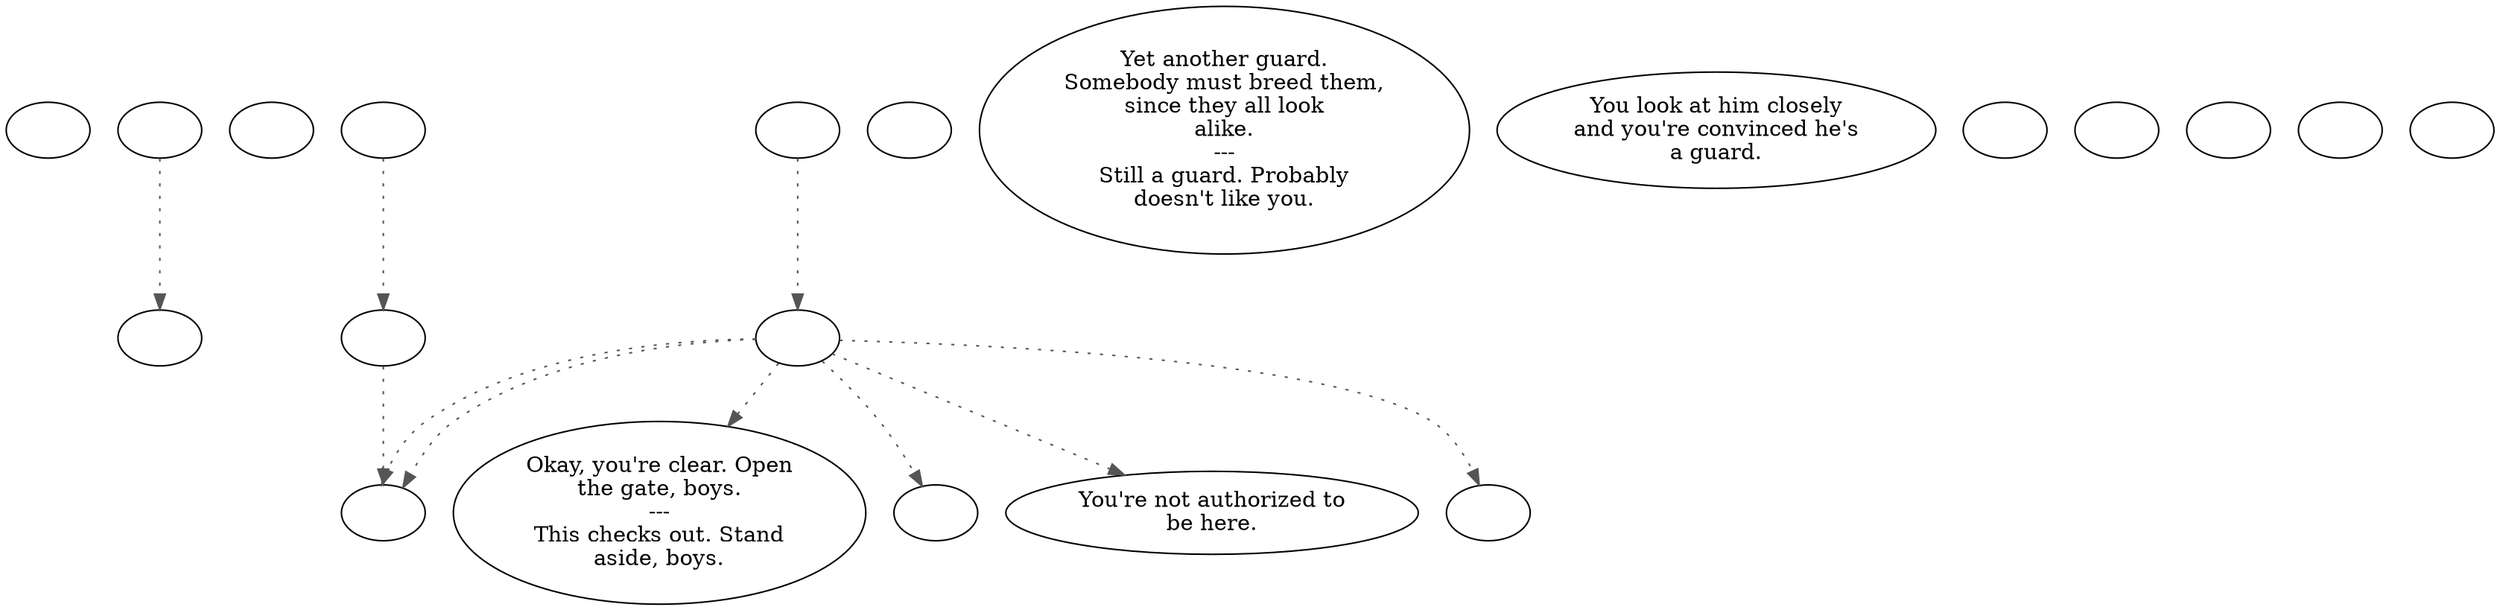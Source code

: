 digraph sccgtgrd {
  "checkPartyMembersNearDoor" [style=filled       fillcolor="#FFFFFF"       color="#000000"]
  "checkPartyMembersNearDoor" [label=""]
  "old_pickup_p_proc" [style=filled       fillcolor="#FFFFFF"       color="#000000"]
  "old_pickup_p_proc" [label=""]
  "pickup_p_proc" [style=filled       fillcolor="#FFFFFF"       color="#000000"]
  "pickup_p_proc" -> "old_pickup_p_proc" [style=dotted color="#555555"]
  "pickup_p_proc" [label=""]
  "start" [style=filled       fillcolor="#FFFFFF"       color="#000000"]
  "start" [label=""]
  "critter_p_proc" [style=filled       fillcolor="#FFFFFF"       color="#000000"]
  "critter_p_proc" -> "checkGateAttack" [style=dotted color="#555555"]
  "critter_p_proc" [label=""]
  "talk_p_proc" [style=filled       fillcolor="#FFFFFF"       color="#000000"]
  "talk_p_proc" -> "Node003" [style=dotted color="#555555"]
  "talk_p_proc" -> "LowerGate" [style=dotted color="#555555"]
  "talk_p_proc" -> "Node002" [style=dotted color="#555555"]
  "talk_p_proc" -> "LowerGate" [style=dotted color="#555555"]
  "talk_p_proc" -> "Node001" [style=dotted color="#555555"]
  "talk_p_proc" -> "Node004" [style=dotted color="#555555"]
  "talk_p_proc" [label=""]
  "destroy_p_proc" [style=filled       fillcolor="#FFFFFF"       color="#000000"]
  "destroy_p_proc" [label=""]
  "look_at_p_proc" [style=filled       fillcolor="#FFFFFF"       color="#000000"]
  "look_at_p_proc" [label="Yet another guard.\nSomebody must breed them,\nsince they all look\nalike.\n---\nStill a guard. Probably\ndoesn't like you."]
  "description_p_proc" [style=filled       fillcolor="#FFFFFF"       color="#000000"]
  "description_p_proc" [label="You look at him closely\nand you're convinced he's\na guard."]
  "use_skill_on_p_proc" [style=filled       fillcolor="#FFFFFF"       color="#000000"]
  "use_skill_on_p_proc" [label=""]
  "damage_p_proc" [style=filled       fillcolor="#FFFFFF"       color="#000000"]
  "damage_p_proc" [label=""]
  "map_enter_p_proc" [style=filled       fillcolor="#FFFFFF"       color="#000000"]
  "map_enter_p_proc" [label=""]
  "use_obj_on_p_proc" [style=filled       fillcolor="#FFFFFF"       color="#000000"]
  "use_obj_on_p_proc" -> "talk_p_proc" [style=dotted color="#555555"]
  "use_obj_on_p_proc" [label=""]
  "Node998" [style=filled       fillcolor="#FFFFFF"       color="#000000"]
  "Node998" [label=""]
  "Node999" [style=filled       fillcolor="#FFFFFF"       color="#000000"]
  "Node999" [label=""]
  "Node001" [style=filled       fillcolor="#FFFFFF"       color="#000000"]
  "Node001" [label="You're not authorized to\nbe here."]
  "Node002" [style=filled       fillcolor="#FFFFFF"       color="#000000"]
  "Node002" [label=""]
  "Node003" [style=filled       fillcolor="#FFFFFF"       color="#000000"]
  "Node003" [label="Okay, you're clear. Open\nthe gate, boys.\n---\nThis checks out. Stand\naside, boys."]
  "Node004" [style=filled       fillcolor="#FFFFFF"       color="#000000"]
  "Node004" [label=""]
  "LowerGate" [style=filled       fillcolor="#FFFFFF"       color="#000000"]
  "LowerGate" [label=""]
  "checkGateAttack" [style=filled       fillcolor="#FFFFFF"       color="#000000"]
  "checkGateAttack" -> "LowerGate" [style=dotted color="#555555"]
  "checkGateAttack" [label=""]
}